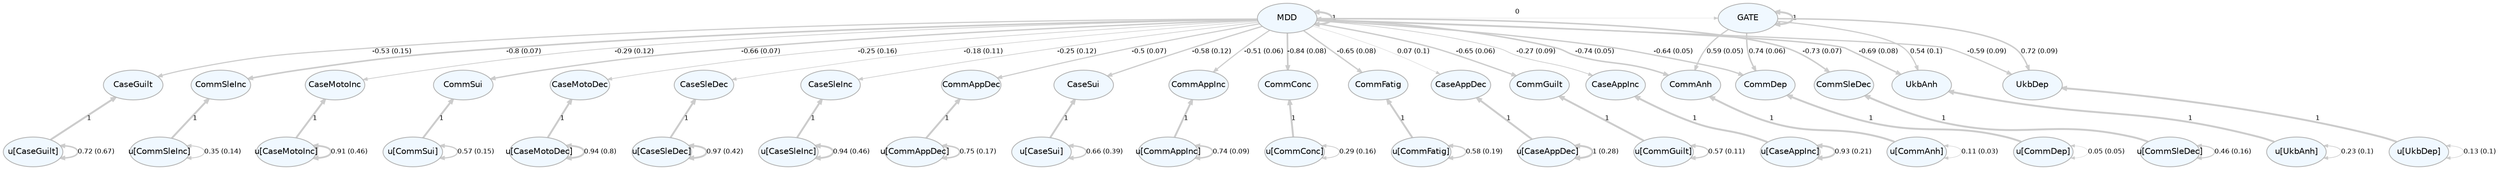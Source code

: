 digraph {

graph [layout = "dot",
       rankdir = "TB",
       outputorder = "edgesfirst",
       bgcolor = "white"]

node [fontname = "Helvetica",
      fontsize = "10",
      shape = "circle",
      fixedsize = "true",
      width = "0.5",
      style = "filled",
      fillcolor = "aliceblue",
      color = "gray70",
      fontcolor = "gray50"]

edge [fontname = "Helvetica",
     fontsize = "8",
     len = "1.5",
     color = "gray80",
     arrowsize = "0.5"]

rankdir = TB;
{rank=min; 1; 2;}
{rank=same; 23; 24; 25; 26; 27; 28; 29; 30; 31; 32; 33; 34; 35; 36; 37; 38; 39; 40; 41; 42;}
{rank=max; 3; 4; 5; 6; 7; 8; 9; 10; 11; 12; 13; 14; 15; 16; 17; 18; 19; 20; 21; 22;}

  "1" [label = "GATE", shape = "oval", width = "1", fontcolor = "black"] 
  "2" [label = "MDD", shape = "oval", width = "1", fontcolor = "black"] 
  "3" [label = "u[CaseAppDec]", shape = "oval", width = "1", fontcolor = "black"] 
  "4" [label = "u[CaseAppInc]", shape = "oval", width = "1", fontcolor = "black"] 
  "5" [label = "u[CaseGuilt]", shape = "oval", width = "1", fontcolor = "black"] 
  "6" [label = "u[CaseMotoDec]", shape = "oval", width = "1", fontcolor = "black"] 
  "7" [label = "u[CaseMotoInc]", shape = "oval", width = "1", fontcolor = "black"] 
  "8" [label = "u[CaseSleDec]", shape = "oval", width = "1", fontcolor = "black"] 
  "9" [label = "u[CaseSleInc]", shape = "oval", width = "1", fontcolor = "black"] 
  "10" [label = "u[CaseSui]", shape = "oval", width = "1", fontcolor = "black"] 
  "11" [label = "u[CommAnh]", shape = "oval", width = "1", fontcolor = "black"] 
  "12" [label = "u[CommAppDec]", shape = "oval", width = "1", fontcolor = "black"] 
  "13" [label = "u[CommAppInc]", shape = "oval", width = "1", fontcolor = "black"] 
  "14" [label = "u[CommConc]", shape = "oval", width = "1", fontcolor = "black"] 
  "15" [label = "u[CommDep]", shape = "oval", width = "1", fontcolor = "black"] 
  "16" [label = "u[CommFatig]", shape = "oval", width = "1", fontcolor = "black"] 
  "17" [label = "u[CommGuilt]", shape = "oval", width = "1", fontcolor = "black"] 
  "18" [label = "u[CommSleDec]", shape = "oval", width = "1", fontcolor = "black"] 
  "19" [label = "u[CommSleInc]", shape = "oval", width = "1", fontcolor = "black"] 
  "20" [label = "u[CommSui]", shape = "oval", width = "1", fontcolor = "black"] 
  "21" [label = "u[UkbAnh]", shape = "oval", width = "1", fontcolor = "black"] 
  "22" [label = "u[UkbDep]", shape = "oval", width = "1", fontcolor = "black"] 
  "23" [label = "CommAnh", shape = "oval", width = "1", fontcolor = "black"] 
  "24" [label = "CommDep", shape = "oval", width = "1", fontcolor = "black"] 
  "25" [label = "UkbAnh", shape = "oval", width = "1", fontcolor = "black"] 
  "26" [label = "UkbDep", shape = "oval", width = "1", fontcolor = "black"] 
  "27" [label = "CaseAppDec", shape = "oval", width = "1", fontcolor = "black"] 
  "28" [label = "CaseAppInc", shape = "oval", width = "1", fontcolor = "black"] 
  "29" [label = "CaseGuilt", shape = "oval", width = "1", fontcolor = "black"] 
  "30" [label = "CaseMotoDec", shape = "oval", width = "1", fontcolor = "black"] 
  "31" [label = "CaseMotoInc", shape = "oval", width = "1", fontcolor = "black"] 
  "32" [label = "CaseSleDec", shape = "oval", width = "1", fontcolor = "black"] 
  "33" [label = "CaseSleInc", shape = "oval", width = "1", fontcolor = "black"] 
  "34" [label = "CaseSui", shape = "oval", width = "1", fontcolor = "black"] 
  "35" [label = "CommAppDec", shape = "oval", width = "1", fontcolor = "black"] 
  "36" [label = "CommAppInc", shape = "oval", width = "1", fontcolor = "black"] 
  "37" [label = "CommConc", shape = "oval", width = "1", fontcolor = "black"] 
  "38" [label = "CommFatig", shape = "oval", width = "1", fontcolor = "black"] 
  "39" [label = "CommGuilt", shape = "oval", width = "1", fontcolor = "black"] 
  "40" [label = "CommSleDec", shape = "oval", width = "1", fontcolor = "black"] 
  "41" [label = "CommSleInc", shape = "oval", width = "1", fontcolor = "black"] 
  "42" [label = "CommSui", shape = "oval", width = "1", fontcolor = "black"] 
"1"->"23" [label = "0.59 (0.05)", penwidth = "1.47960655938685", dir = "forward"] 
"1"->"24" [label = "0.74 (0.06)", penwidth = "1.77481628090263", dir = "forward"] 
"1"->"1" [label = "1", penwidth = "2.3", dir = "both"] 
"1"->"25" [label = "0.54 (0.1)", penwidth = "1.38150713541381", dir = "forward"] 
"1"->"26" [label = "0.72 (0.09)", penwidth = "1.74166949923841", dir = "forward"] 
"2"->"27" [label = "0.07 (0.1)", penwidth = "0.430574379022299", dir = "forward"] 
"2"->"28" [label = "-0.27 (0.09)", penwidth = "0.837277402113027", dir = "forward"] 
"2"->"29" [label = "-0.53 (0.15)", penwidth = "1.35029735590325", dir = "forward"] 
"2"->"30" [label = "-0.25 (0.16)", penwidth = "0.794889096916834", dir = "forward"] 
"2"->"31" [label = "-0.29 (0.12)", penwidth = "0.88538287179226", dir = "forward"] 
"2"->"32" [label = "-0.18 (0.11)", penwidth = "0.667904657243708", dir = "forward"] 
"2"->"33" [label = "-0.25 (0.12)", penwidth = "0.791151574233546", dir = "forward"] 
"2"->"34" [label = "-0.58 (0.12)", penwidth = "1.46756554777622", dir = "forward"] 
"2"->"23" [label = "-0.74 (0.05)", penwidth = "1.77261717128581", dir = "forward"] 
"2"->"35" [label = "-0.5 (0.07)", penwidth = "1.304711488249", dir = "forward"] 
"2"->"36" [label = "-0.51 (0.06)", penwidth = "1.31209916074392", dir = "forward"] 
"2"->"37" [label = "-0.84 (0.08)", penwidth = "1.98867840311307", dir = "forward"] 
"2"->"24" [label = "-0.64 (0.05)", penwidth = "1.5757493949054", dir = "forward"] 
"2"->"38" [label = "-0.65 (0.08)", penwidth = "1.60095669013854", dir = "forward"] 
"2"->"39" [label = "-0.65 (0.06)", penwidth = "1.60798356971513", dir = "forward"] 
"2"->"40" [label = "-0.73 (0.07)", penwidth = "1.76464034487733", dir = "forward"] 
"2"->"41" [label = "-0.8 (0.07)", penwidth = "1.90693224741943", dir = "forward"] 
"2"->"42" [label = "-0.66 (0.07)", penwidth = "1.61111709782865", dir = "forward"] 
"2"->"1" [label = "0", penwidth = "0.3", dir = "both"] 
"2"->"2" [label = "1", penwidth = "2.3", dir = "both"] 
"2"->"25" [label = "-0.69 (0.08)", penwidth = "1.68514560630046", dir = "forward"] 
"2"->"26" [label = "-0.59 (0.09)", penwidth = "1.47982894730308", dir = "forward"] 
"3"->"27" [label = "1", penwidth = "2.3", dir = "forward"] 
"3"->"3" [label = "1 (0.28)", penwidth = "2.29146974994722", dir = "both"] 
"4"->"28" [label = "1", penwidth = "2.3", dir = "forward"] 
"4"->"4" [label = "0.93 (0.21)", penwidth = "2.15566598614713", dir = "both"] 
"5"->"29" [label = "1", penwidth = "2.3", dir = "forward"] 
"5"->"5" [label = "0.72 (0.67)", penwidth = "1.74843557166113", dir = "both"] 
"6"->"30" [label = "1", penwidth = "2.3", dir = "forward"] 
"6"->"6" [label = "0.94 (0.8)", penwidth = "2.17754102833822", dir = "both"] 
"7"->"31" [label = "1", penwidth = "2.3", dir = "forward"] 
"7"->"7" [label = "0.91 (0.46)", penwidth = "2.1286631024222", dir = "both"] 
"8"->"32" [label = "1", penwidth = "2.3", dir = "forward"] 
"8"->"8" [label = "0.97 (0.42)", penwidth = "2.23232345454685", dir = "both"] 
"9"->"33" [label = "1", penwidth = "2.3", dir = "forward"] 
"9"->"9" [label = "0.94 (0.46)", penwidth = "2.17938504142457", dir = "both"] 
"10"->"34" [label = "1", penwidth = "2.3", dir = "forward"] 
"10"->"10" [label = "0.66 (0.39)", penwidth = "1.61839537596896", dir = "both"] 
"11"->"23" [label = "1", penwidth = "2.3", dir = "forward"] 
"11"->"11" [label = "0.11 (0.03)", penwidth = "0.519962451211217", dir = "both"] 
"12"->"35" [label = "1", penwidth = "2.3", dir = "forward"] 
"12"->"12" [label = "0.75 (0.17)", penwidth = "1.79527806720742", dir = "both"] 
"13"->"36" [label = "1", penwidth = "2.3", dir = "forward"] 
"13"->"13" [label = "0.74 (0.09)", penwidth = "1.78782714452935", dir = "both"] 
"14"->"37" [label = "1", penwidth = "2.3", dir = "forward"] 
"14"->"14" [label = "0.29 (0.16)", penwidth = "0.87417970138481", dir = "both"] 
"15"->"24" [label = "1", penwidth = "2.3", dir = "forward"] 
"15"->"15" [label = "0.05 (0.05)", penwidth = "0.398690031983946", dir = "both"] 
"16"->"38" [label = "1", penwidth = "2.3", dir = "forward"] 
"16"->"16" [label = "0.58 (0.19)", penwidth = "1.45375414595803", dir = "both"] 
"17"->"39" [label = "1", penwidth = "2.3", dir = "forward"] 
"17"->"17" [label = "0.57 (0.11)", penwidth = "1.44458924021811", dir = "both"] 
"18"->"40" [label = "1", penwidth = "2.3", dir = "forward"] 
"18"->"18" [label = "0.46 (0.16)", penwidth = "1.22741621005316", dir = "both"] 
"19"->"41" [label = "1", penwidth = "2.3", dir = "forward"] 
"19"->"19" [label = "0.35 (0.14)", penwidth = "1.00888428251845", dir = "both"] 
"20"->"42" [label = "1", penwidth = "2.3", dir = "forward"] 
"20"->"20" [label = "0.57 (0.15)", penwidth = "1.44048421938629", dir = "both"] 
"21"->"25" [label = "1", penwidth = "2.3", dir = "forward"] 
"21"->"21" [label = "0.23 (0.1)", penwidth = "0.755855984184122", dir = "both"] 
"22"->"26" [label = "1", penwidth = "2.3", dir = "forward"] 
"22"->"22" [label = "0.13 (0.1)", penwidth = "0.564793877962131", dir = "both"] 
}